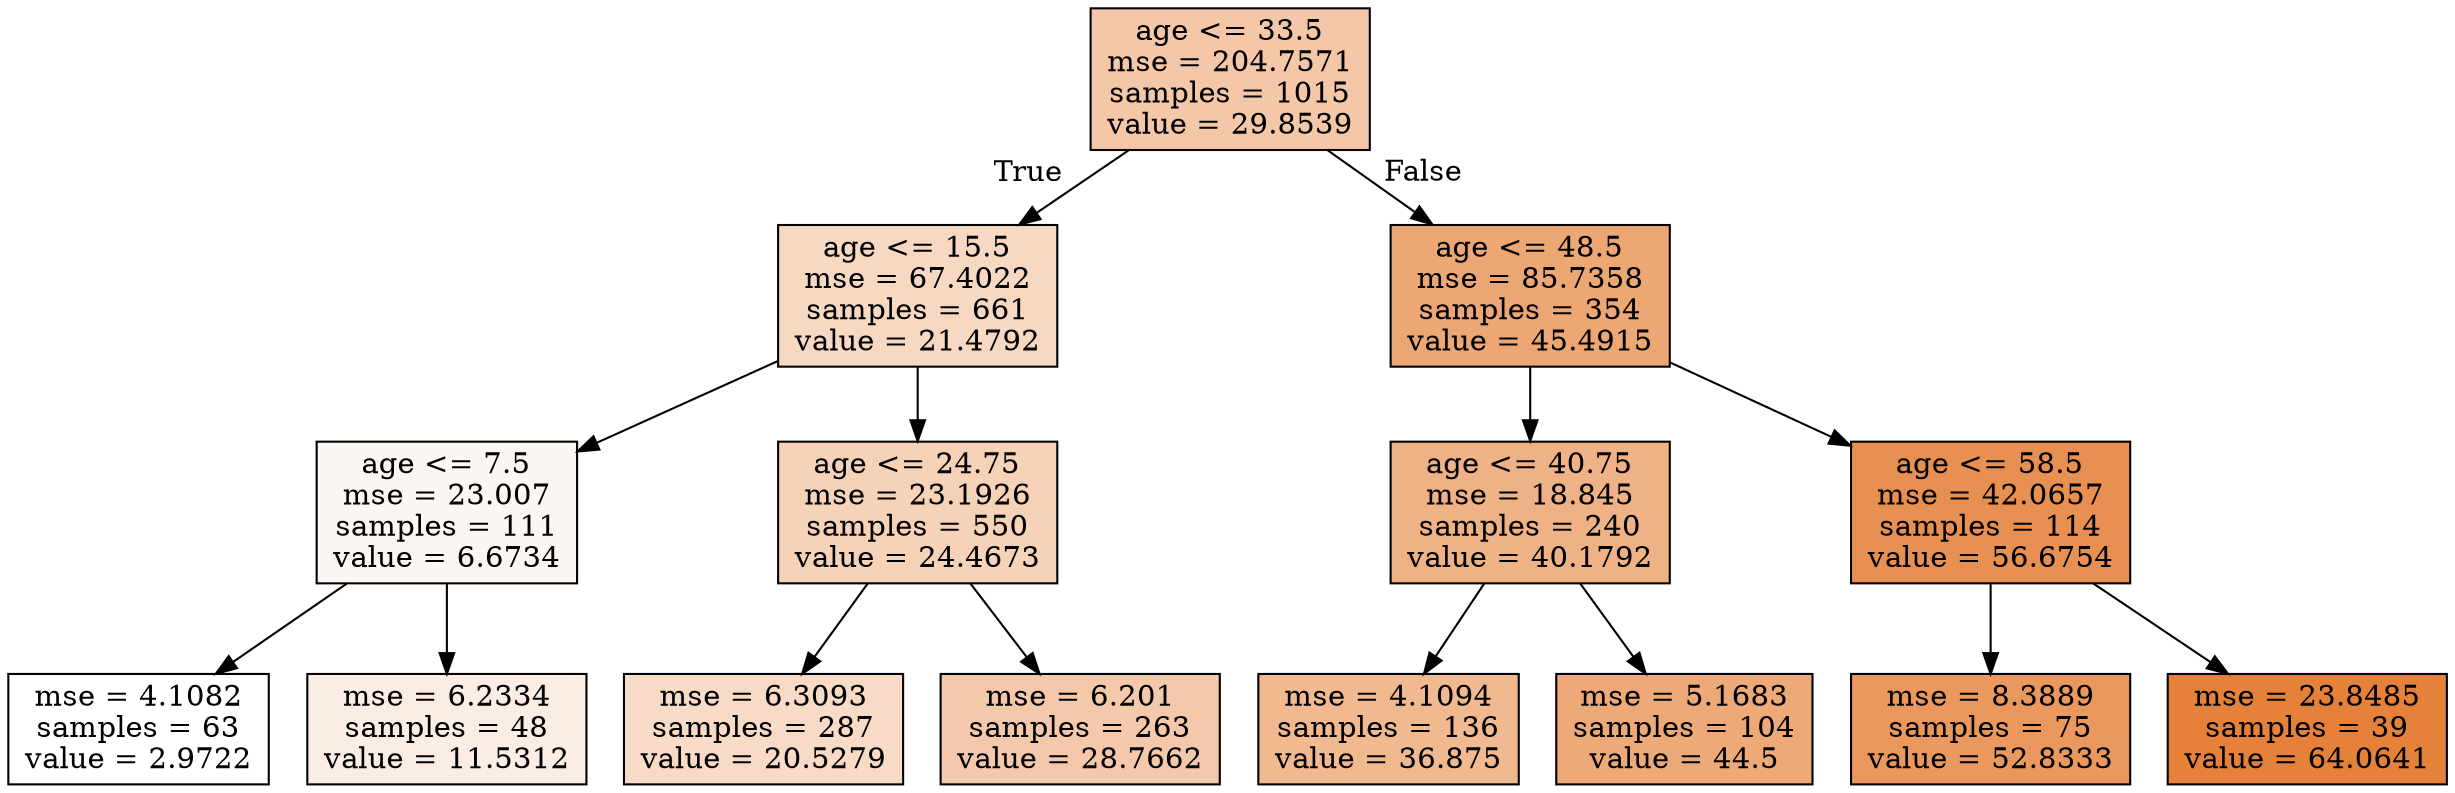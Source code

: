 digraph Tree {
node [shape=box, style="filled", color="black"] ;
graph [ranksep=equally, splines=polyline] ;
0 [label="age <= 33.5\nmse = 204.7571\nsamples = 1015\nvalue = 29.8539", fillcolor="#e5813970"] ;
1 [label="age <= 15.5\nmse = 67.4022\nsamples = 661\nvalue = 21.4792", fillcolor="#e581394d"] ;
0 -> 1 [labeldistance=2.5, labelangle=45, headlabel="True"] ;
2 [label="age <= 7.5\nmse = 23.007\nsamples = 111\nvalue = 6.6734", fillcolor="#e581390f"] ;
1 -> 2 ;
3 [label="mse = 4.1082\nsamples = 63\nvalue = 2.9722", fillcolor="#e5813900"] ;
2 -> 3 ;
4 [label="mse = 6.2334\nsamples = 48\nvalue = 11.5312", fillcolor="#e5813924"] ;
2 -> 4 ;
5 [label="age <= 24.75\nmse = 23.1926\nsamples = 550\nvalue = 24.4673", fillcolor="#e581395a"] ;
1 -> 5 ;
6 [label="mse = 6.3093\nsamples = 287\nvalue = 20.5279", fillcolor="#e5813949"] ;
5 -> 6 ;
7 [label="mse = 6.201\nsamples = 263\nvalue = 28.7662", fillcolor="#e581396c"] ;
5 -> 7 ;
8 [label="age <= 48.5\nmse = 85.7358\nsamples = 354\nvalue = 45.4915", fillcolor="#e58139b1"] ;
0 -> 8 [labeldistance=2.5, labelangle=-45, headlabel="False"] ;
9 [label="age <= 40.75\nmse = 18.845\nsamples = 240\nvalue = 40.1792", fillcolor="#e581399b"] ;
8 -> 9 ;
10 [label="mse = 4.1094\nsamples = 136\nvalue = 36.875", fillcolor="#e581398e"] ;
9 -> 10 ;
11 [label="mse = 5.1683\nsamples = 104\nvalue = 44.5", fillcolor="#e58139ad"] ;
9 -> 11 ;
12 [label="age <= 58.5\nmse = 42.0657\nsamples = 114\nvalue = 56.6754", fillcolor="#e58139e0"] ;
8 -> 12 ;
13 [label="mse = 8.3889\nsamples = 75\nvalue = 52.8333", fillcolor="#e58139d0"] ;
12 -> 13 ;
14 [label="mse = 23.8485\nsamples = 39\nvalue = 64.0641", fillcolor="#e58139ff"] ;
12 -> 14 ;
{rank=same ; 0} ;
{rank=same ; 1; 8} ;
{rank=same ; 2; 5; 9; 12} ;
{rank=same ; 3; 4; 6; 7; 10; 11; 13; 14} ;
}